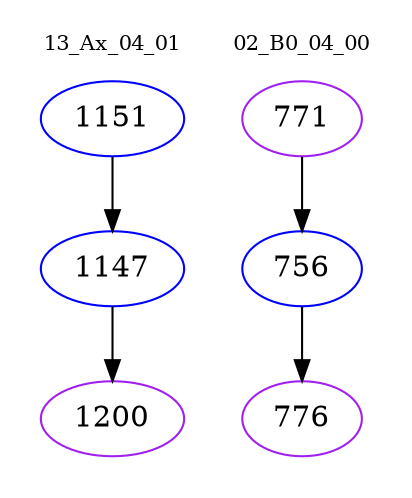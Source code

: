 digraph{
subgraph cluster_0 {
color = white
label = "13_Ax_04_01";
fontsize=10;
T0_1151 [label="1151", color="blue"]
T0_1151 -> T0_1147 [color="black"]
T0_1147 [label="1147", color="blue"]
T0_1147 -> T0_1200 [color="black"]
T0_1200 [label="1200", color="purple"]
}
subgraph cluster_1 {
color = white
label = "02_B0_04_00";
fontsize=10;
T1_771 [label="771", color="purple"]
T1_771 -> T1_756 [color="black"]
T1_756 [label="756", color="blue"]
T1_756 -> T1_776 [color="black"]
T1_776 [label="776", color="purple"]
}
}
